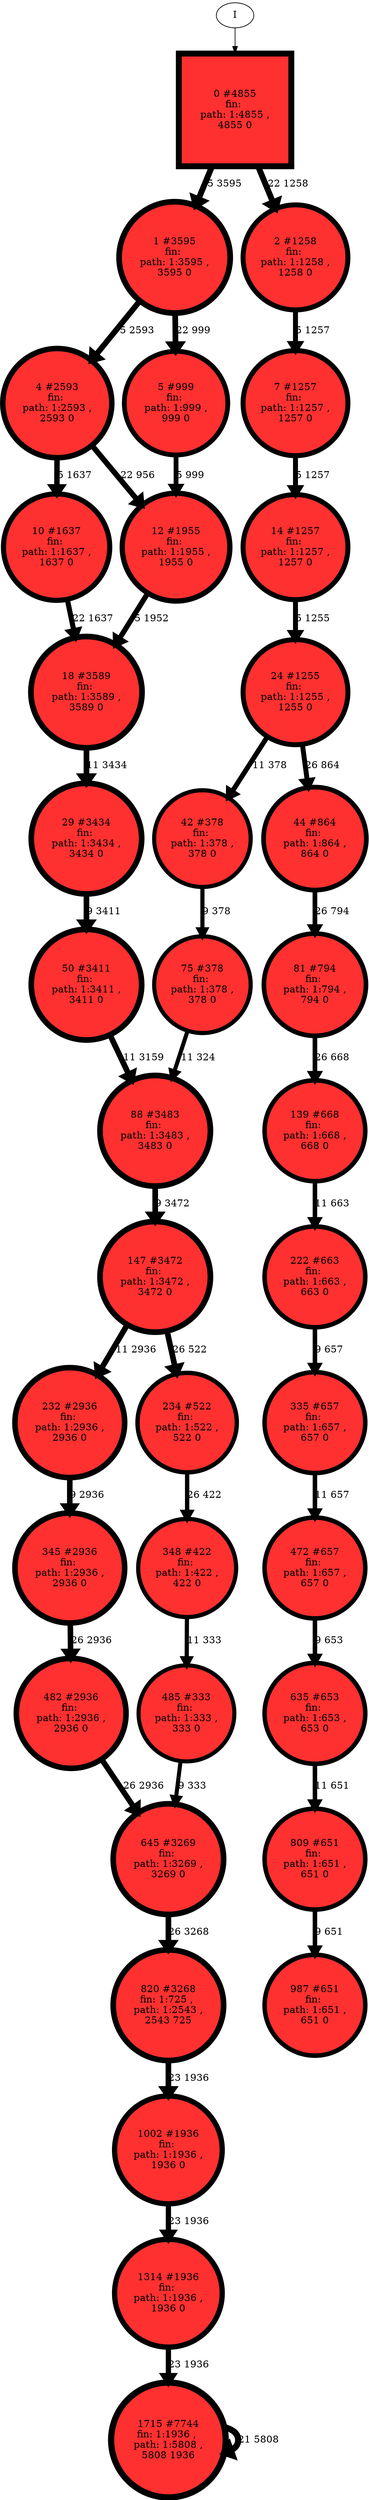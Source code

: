 // produced with flexfringe // 
digraph DFA {
	0 [label="root" shape=box];
		I -> 0;
	0 [ label="0 #4855\nfin: 
 path: 1:4855 , 
4855 0", style=filled, fillcolor="firebrick1", width=2.25002, height=2.25002, penwidth=8.48797];
		0 -> 1 [label="5 3595 " , penwidth=8.48797 ];
		0 -> 2 [label="22 1258 " , penwidth=8.48797 ];
	1 [ label="1 #3595\nfin: 
 path: 1:3595 , 
3595 0", style=filled, fillcolor="firebrick1", width=2.21785, height=2.21785, penwidth=8.18758];
		1 -> 4 [label="5 2593 " , penwidth=8.18758 ];
		1 -> 5 [label="22 999 " , penwidth=8.18758 ];
	2 [ label="2 #1258\nfin: 
 path: 1:1258 , 
1258 0", style=filled, fillcolor="firebrick1", width=2.09655, height=2.09655, penwidth=7.13807];
		2 -> 7 [label="5 1257 " , penwidth=7.13807 ];
	4 [ label="4 #2593\nfin: 
 path: 1:2593 , 
2593 0", style=filled, fillcolor="firebrick1", width=2.18165, height=2.18165, penwidth=7.86096];
		4 -> 10 [label="5 1637 " , penwidth=7.86096 ];
		4 -> 12 [label="22 956 " , penwidth=7.86096 ];
	5 [ label="5 #999\nfin: 
 path: 1:999 , 
999 0", style=filled, fillcolor="firebrick1", width=2.06784, height=2.06784, penwidth=6.90776];
		5 -> 12 [label="5 999 " , penwidth=6.90776 ];
	7 [ label="7 #1257\nfin: 
 path: 1:1257 , 
1257 0", style=filled, fillcolor="firebrick1", width=2.09646, height=2.09646, penwidth=7.13728];
		7 -> 14 [label="5 1257 " , penwidth=7.13728 ];
	10 [ label="10 #1637\nfin: 
 path: 1:1637 , 
1637 0", style=filled, fillcolor="firebrick1", width=2.12838, height=2.12838, penwidth=7.40123];
		10 -> 18 [label="22 1637 " , penwidth=7.40123 ];
	12 [ label="12 #1955\nfin: 
 path: 1:1955 , 
1955 0", style=filled, fillcolor="firebrick1", width=2.14928, height=2.14928, penwidth=7.57866];
		12 -> 18 [label="5 1952 " , penwidth=7.57866 ];
	14 [ label="14 #1257\nfin: 
 path: 1:1257 , 
1257 0", style=filled, fillcolor="firebrick1", width=2.09646, height=2.09646, penwidth=7.13728];
		14 -> 24 [label="5 1255 " , penwidth=7.13728 ];
	18 [ label="18 #3589\nfin: 
 path: 1:3589 , 
3589 0", style=filled, fillcolor="firebrick1", width=2.21767, height=2.21767, penwidth=8.18591];
		18 -> 29 [label="11 3434 " , penwidth=8.18591 ];
	24 [ label="24 #1255\nfin: 
 path: 1:1255 , 
1255 0", style=filled, fillcolor="firebrick1", width=2.09626, height=2.09626, penwidth=7.13569];
		24 -> 42 [label="11 378 " , penwidth=7.13569 ];
		24 -> 44 [label="26 864 " , penwidth=7.13569 ];
	29 [ label="29 #3434\nfin: 
 path: 1:3434 , 
3434 0", style=filled, fillcolor="firebrick1", width=2.21285, height=2.21285, penwidth=8.14177];
		29 -> 50 [label="9 3411 " , penwidth=8.14177 ];
	42 [ label="42 #378\nfin: 
 path: 1:378 , 
378 0", style=filled, fillcolor="firebrick1", width=1.93695, height=1.93695, penwidth=5.93754];
		42 -> 75 [label="9 378 " , penwidth=5.93754 ];
	44 [ label="44 #864\nfin: 
 path: 1:864 , 
864 0", style=filled, fillcolor="firebrick1", width=2.04933, height=2.04933, penwidth=6.76273];
		44 -> 81 [label="26 794 " , penwidth=6.76273 ];
	50 [ label="50 #3411\nfin: 
 path: 1:3411 , 
3411 0", style=filled, fillcolor="firebrick1", width=2.21212, height=2.21212, penwidth=8.13505];
		50 -> 88 [label="11 3159 " , penwidth=8.13505 ];
	75 [ label="75 #378\nfin: 
 path: 1:378 , 
378 0", style=filled, fillcolor="firebrick1", width=1.93695, height=1.93695, penwidth=5.93754];
		75 -> 88 [label="11 324 " , penwidth=5.93754 ];
	81 [ label="81 #794\nfin: 
 path: 1:794 , 
794 0", style=filled, fillcolor="firebrick1", width=2.0384, height=2.0384, penwidth=6.67834];
		81 -> 139 [label="26 668 " , penwidth=6.67834 ];
	88 [ label="88 #3483\nfin: 
 path: 1:3483 , 
3483 0", style=filled, fillcolor="firebrick1", width=2.2144, height=2.2144, penwidth=8.15594];
		88 -> 147 [label="9 3472 " , penwidth=8.15594 ];
	139 [ label="139 #668\nfin: 
 path: 1:668 , 
668 0", style=filled, fillcolor="firebrick1", width=2.01567, height=2.01567, penwidth=6.50578];
		139 -> 222 [label="11 663 " , penwidth=6.50578 ];
	147 [ label="147 #3472\nfin: 
 path: 1:3472 , 
3472 0", style=filled, fillcolor="firebrick1", width=2.21406, height=2.21406, penwidth=8.15277];
		147 -> 232 [label="11 2936 " , penwidth=8.15277 ];
		147 -> 234 [label="26 522 " , penwidth=8.15277 ];
	222 [ label="222 #663\nfin: 
 path: 1:663 , 
663 0", style=filled, fillcolor="firebrick1", width=2.01467, height=2.01467, penwidth=6.49828];
		222 -> 335 [label="9 657 " , penwidth=6.49828 ];
	232 [ label="232 #2936\nfin: 
 path: 1:2936 , 
2936 0", style=filled, fillcolor="firebrick1", width=2.19557, height=2.19557, penwidth=7.98514];
		232 -> 345 [label="9 2936 " , penwidth=7.98514 ];
	234 [ label="234 #522\nfin: 
 path: 1:522 , 
522 0", style=filled, fillcolor="firebrick1", width=1.98232, height=1.98232, penwidth=6.25958];
		234 -> 348 [label="26 422 " , penwidth=6.25958 ];
	335 [ label="335 #657\nfin: 
 path: 1:657 , 
657 0", style=filled, fillcolor="firebrick1", width=2.01346, height=2.01346, penwidth=6.4892];
		335 -> 472 [label="11 657 " , penwidth=6.4892 ];
	345 [ label="345 #2936\nfin: 
 path: 1:2936 , 
2936 0", style=filled, fillcolor="firebrick1", width=2.19557, height=2.19557, penwidth=7.98514];
		345 -> 482 [label="26 2936 " , penwidth=7.98514 ];
	348 [ label="348 #422\nfin: 
 path: 1:422 , 
422 0", style=filled, fillcolor="firebrick1", width=1.95265, height=1.95265, penwidth=6.04737];
		348 -> 485 [label="11 333 " , penwidth=6.04737 ];
	472 [ label="472 #657\nfin: 
 path: 1:657 , 
657 0", style=filled, fillcolor="firebrick1", width=2.01346, height=2.01346, penwidth=6.4892];
		472 -> 635 [label="9 653 " , penwidth=6.4892 ];
	482 [ label="482 #2936\nfin: 
 path: 1:2936 , 
2936 0", style=filled, fillcolor="firebrick1", width=2.19557, height=2.19557, penwidth=7.98514];
		482 -> 645 [label="26 2936 " , penwidth=7.98514 ];
	485 [ label="485 #333\nfin: 
 path: 1:333 , 
333 0", style=filled, fillcolor="firebrick1", width=1.91856, height=1.91856, penwidth=5.81114];
		485 -> 645 [label="9 333 " , penwidth=5.81114 ];
	635 [ label="635 #653\nfin: 
 path: 1:653 , 
653 0", style=filled, fillcolor="firebrick1", width=2.01265, height=2.01265, penwidth=6.48311];
		635 -> 809 [label="11 651 " , penwidth=6.48311 ];
	645 [ label="645 #3269\nfin: 
 path: 1:3269 , 
3269 0", style=filled, fillcolor="firebrick1", width=2.20745, height=2.20745, penwidth=8.09255];
		645 -> 820 [label="26 3268 " , penwidth=8.09255 ];
	809 [ label="809 #651\nfin: 
 path: 1:651 , 
651 0", style=filled, fillcolor="firebrick1", width=2.01224, height=2.01224, penwidth=6.48004];
		809 -> 987 [label="9 651 " , penwidth=6.48004 ];
	820 [ label="820 #3268\nfin: 1:725 , 
 path: 1:2543 , 
2543 725", style=filled, fillcolor="firebrick1", width=2.20742, height=2.20742, penwidth=8.09224];
		820 -> 1002 [label="23 1936 " , penwidth=8.09224 ];
	987 [ label="987 #651\nfin: 
 path: 1:651 , 
651 0", style=filled, fillcolor="firebrick1", width=2.01224, height=2.01224, penwidth=6.48004];
	1002 [ label="1002 #1936\nfin: 
 path: 1:1936 , 
1936 0", style=filled, fillcolor="firebrick1", width=2.14814, height=2.14814, penwidth=7.5689];
		1002 -> 1314 [label="23 1936 " , penwidth=7.5689 ];
	1314 [ label="1314 #1936\nfin: 
 path: 1:1936 , 
1936 0", style=filled, fillcolor="firebrick1", width=2.14814, height=2.14814, penwidth=7.5689];
		1314 -> 1715 [label="23 1936 " , penwidth=7.5689 ];
	1715 [ label="1715 #7744\nfin: 1:1936 , 
 path: 1:5808 , 
5808 1936", style=filled, fillcolor="firebrick1", width=2.29806, height=2.29806, penwidth=8.9548];
		1715 -> 1715 [label="21 5808 " , penwidth=8.9548 ];
}
